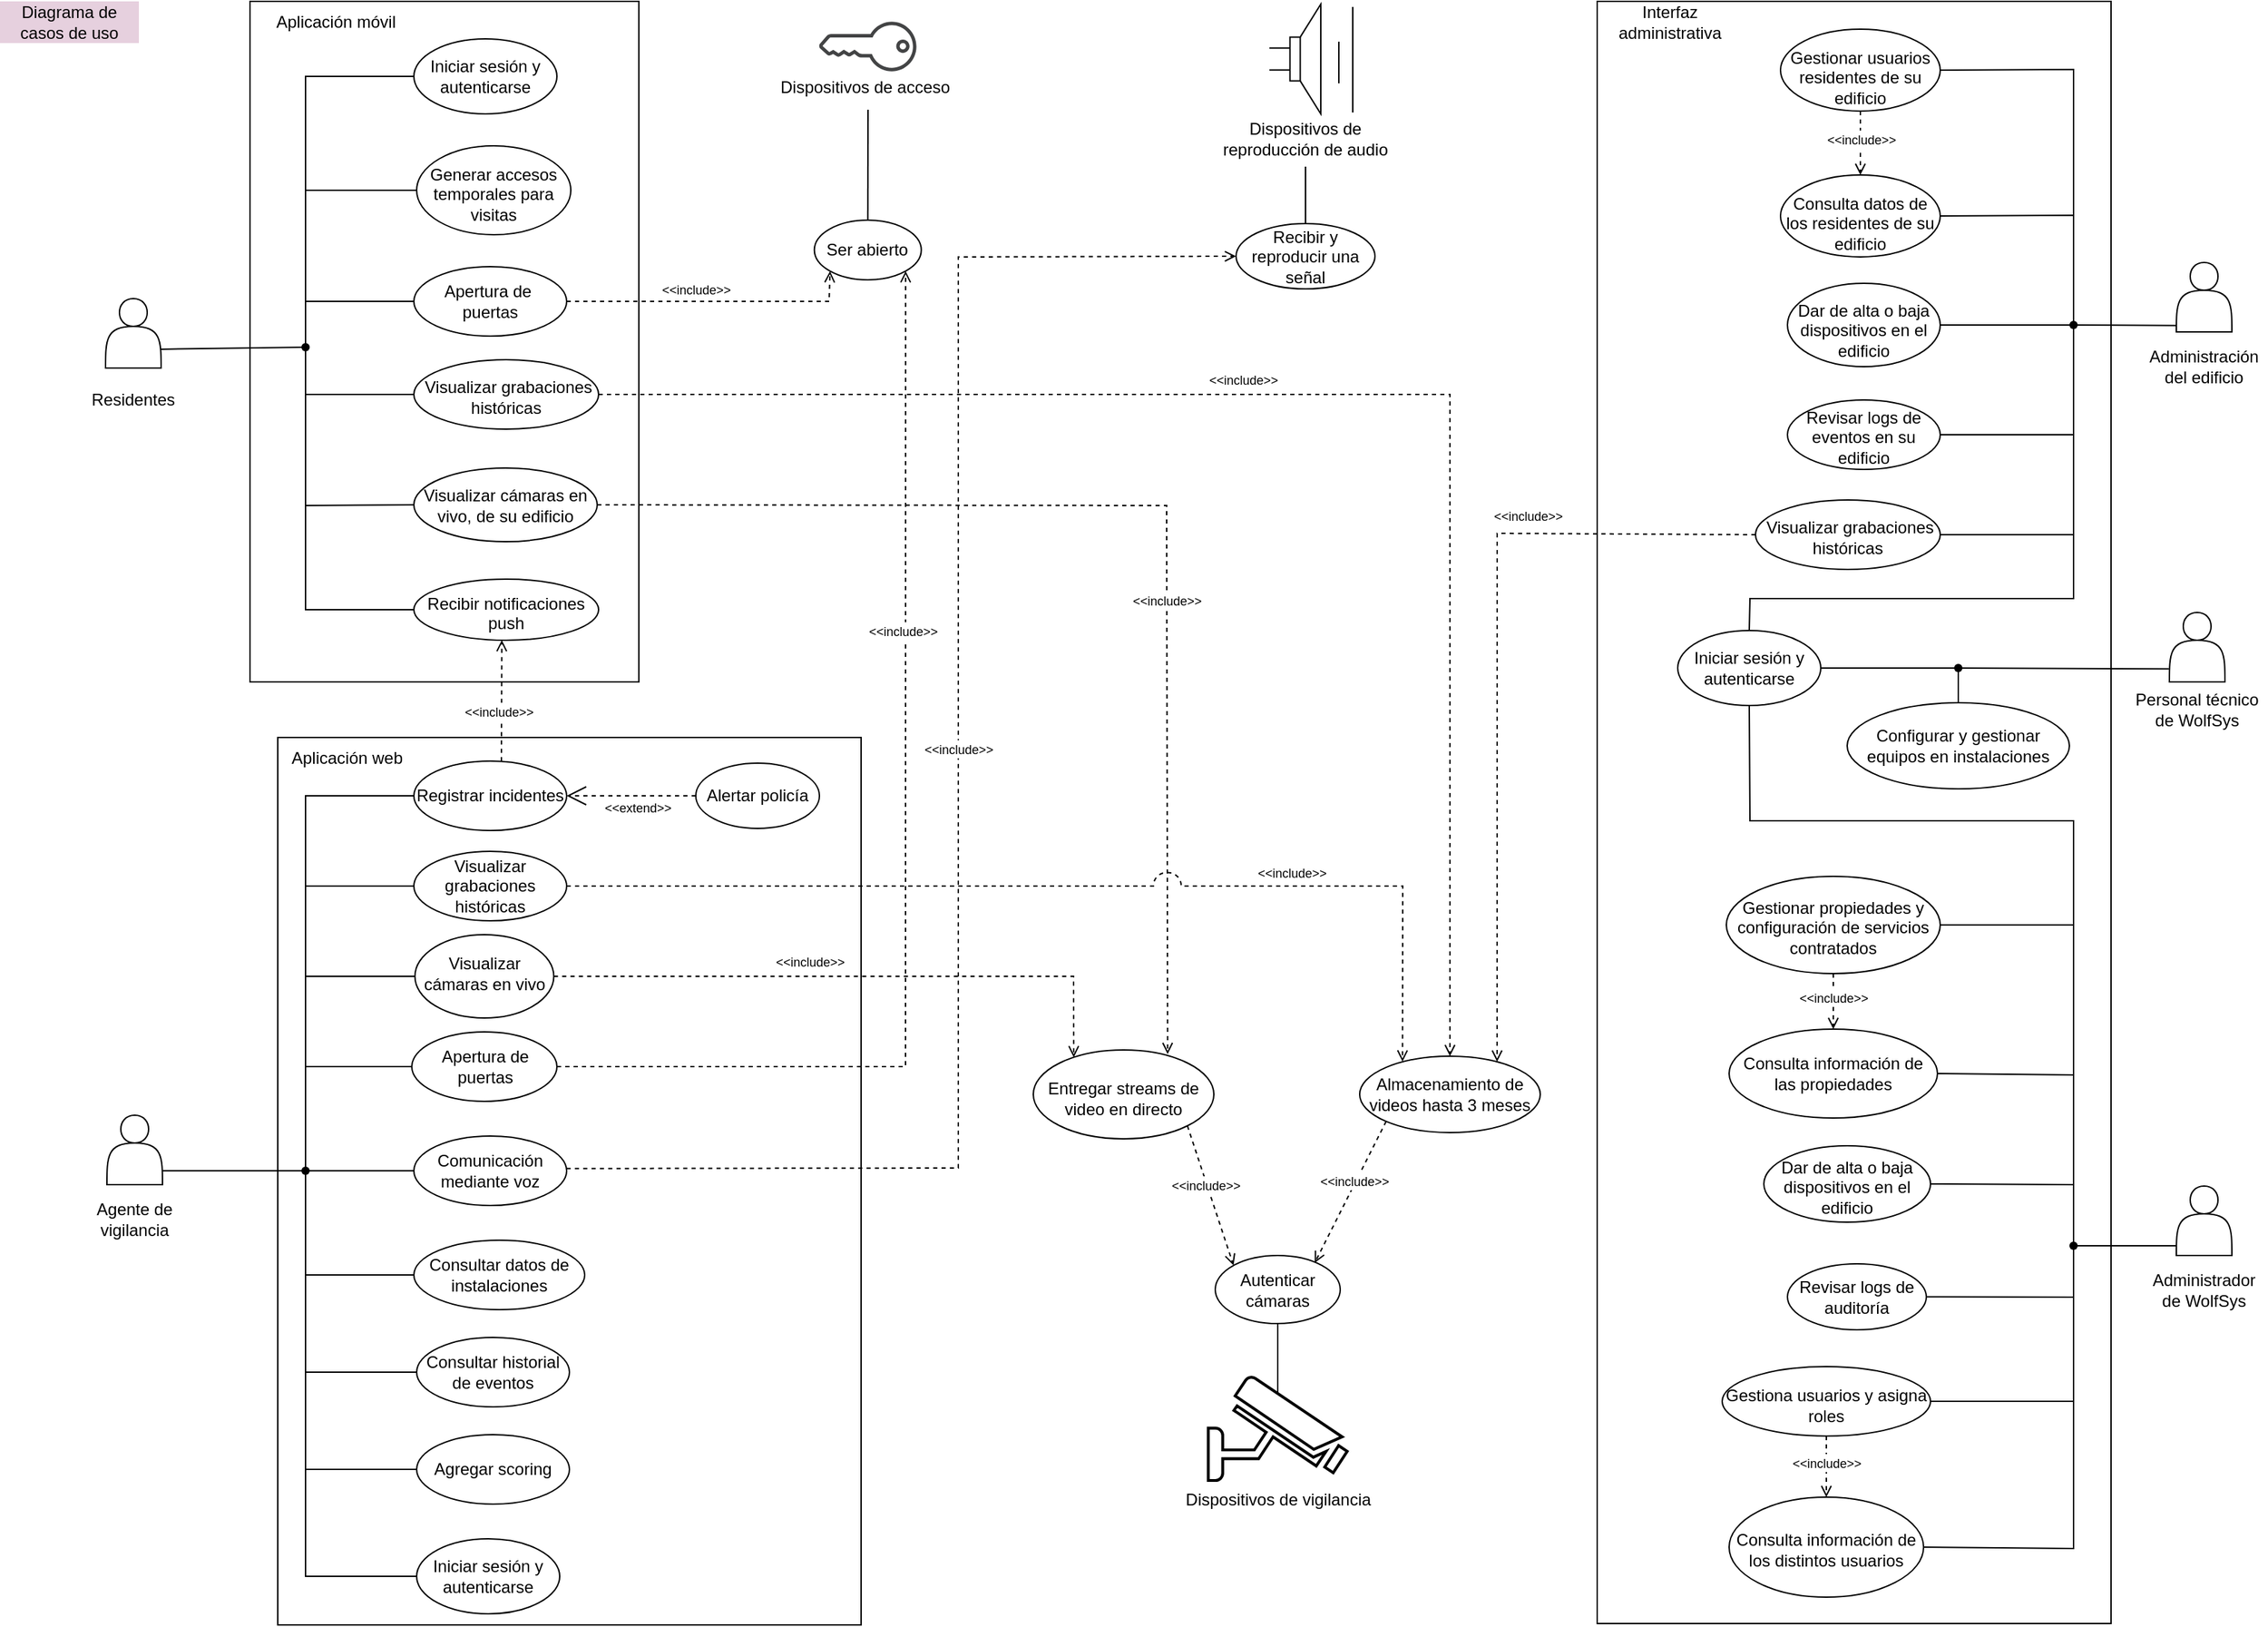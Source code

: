 <mxfile version="27.1.4">
  <diagram id="4iUrGiDWm0vwghRZuXir" name="Página-2">
    <mxGraphModel dx="1188" dy="686" grid="1" gridSize="10" guides="1" tooltips="1" connect="1" arrows="1" fold="1" page="1" pageScale="1" pageWidth="827" pageHeight="1169" math="0" shadow="0">
      <root>
        <mxCell id="0" />
        <mxCell id="1" parent="0" />
        <mxCell id="lQxWWNtqG4bDfmxigFCw-112" value="" style="rounded=0;whiteSpace=wrap;html=1;fillColor=none;" parent="1" vertex="1">
          <mxGeometry x="210" y="530" width="420" height="639" as="geometry" />
        </mxCell>
        <mxCell id="lQxWWNtqG4bDfmxigFCw-110" value="" style="group" parent="1" vertex="1" connectable="0">
          <mxGeometry x="190" width="280" height="490" as="geometry" />
        </mxCell>
        <mxCell id="lQxWWNtqG4bDfmxigFCw-108" value="" style="rounded=0;whiteSpace=wrap;html=1;fillColor=none;" parent="lQxWWNtqG4bDfmxigFCw-110" vertex="1">
          <mxGeometry width="280" height="490" as="geometry" />
        </mxCell>
        <mxCell id="lQxWWNtqG4bDfmxigFCw-109" value="Aplicación móvil" style="text;html=1;align=center;verticalAlign=middle;whiteSpace=wrap;rounded=0;" parent="lQxWWNtqG4bDfmxigFCw-110" vertex="1">
          <mxGeometry x="6.5" width="110" height="30" as="geometry" />
        </mxCell>
        <mxCell id="lQxWWNtqG4bDfmxigFCw-114" value="" style="group" parent="1" vertex="1" connectable="0">
          <mxGeometry x="1160" width="370" height="1168" as="geometry" />
        </mxCell>
        <mxCell id="lQxWWNtqG4bDfmxigFCw-115" value="" style="rounded=0;whiteSpace=wrap;html=1;fillColor=none;" parent="lQxWWNtqG4bDfmxigFCw-114" vertex="1">
          <mxGeometry width="370" height="1168" as="geometry" />
        </mxCell>
        <mxCell id="lQxWWNtqG4bDfmxigFCw-116" value="Interfaz administrativa" style="text;html=1;align=center;verticalAlign=middle;whiteSpace=wrap;rounded=0;" parent="lQxWWNtqG4bDfmxigFCw-114" vertex="1">
          <mxGeometry width="104.68" height="30" as="geometry" />
        </mxCell>
        <mxCell id="KNWTGvwMhmIZGca2zw6_-16" value="Configurar y gestionar equipos en instalaciones" style="ellipse;whiteSpace=wrap;html=1;" parent="lQxWWNtqG4bDfmxigFCw-114" vertex="1">
          <mxGeometry x="180" y="505" width="160" height="62" as="geometry" />
        </mxCell>
        <mxCell id="HXHthZ5sKbgWvXNS_RRS-1" value="Iniciar sesión y autenticarse" style="ellipse;whiteSpace=wrap;html=1;" parent="lQxWWNtqG4bDfmxigFCw-114" vertex="1">
          <mxGeometry x="58" y="453" width="103" height="54" as="geometry" />
        </mxCell>
        <mxCell id="HXHthZ5sKbgWvXNS_RRS-4" value="" style="shape=waypoint;sketch=0;fillStyle=solid;size=6;pointerEvents=1;points=[];fillColor=none;resizable=0;rotatable=0;perimeter=centerPerimeter;snapToPoint=1;" parent="lQxWWNtqG4bDfmxigFCw-114" vertex="1">
          <mxGeometry x="250" y="470" width="20" height="20" as="geometry" />
        </mxCell>
        <mxCell id="HXHthZ5sKbgWvXNS_RRS-5" value="" style="endArrow=none;html=1;rounded=0;entryX=0.5;entryY=1.05;entryDx=0;entryDy=0;entryPerimeter=0;exitX=0.5;exitY=0;exitDx=0;exitDy=0;" parent="lQxWWNtqG4bDfmxigFCw-114" source="KNWTGvwMhmIZGca2zw6_-16" target="HXHthZ5sKbgWvXNS_RRS-4" edge="1">
          <mxGeometry width="50" height="50" relative="1" as="geometry">
            <mxPoint x="-100" y="540" as="sourcePoint" />
            <mxPoint x="-50" y="490" as="targetPoint" />
          </mxGeometry>
        </mxCell>
        <mxCell id="HXHthZ5sKbgWvXNS_RRS-6" value="" style="endArrow=none;html=1;rounded=0;entryX=0.3;entryY=0.55;entryDx=0;entryDy=0;entryPerimeter=0;exitX=1;exitY=0.5;exitDx=0;exitDy=0;" parent="lQxWWNtqG4bDfmxigFCw-114" source="HXHthZ5sKbgWvXNS_RRS-1" target="HXHthZ5sKbgWvXNS_RRS-4" edge="1">
          <mxGeometry width="50" height="50" relative="1" as="geometry">
            <mxPoint x="200" y="535" as="sourcePoint" />
            <mxPoint x="200" y="510" as="targetPoint" />
          </mxGeometry>
        </mxCell>
        <mxCell id="eDjh6nL97lz1F-s8YSqw-1" value="Diagrama de casos de uso" style="text;strokeColor=none;align=center;fillColor=#E6D0DE;html=1;verticalAlign=middle;whiteSpace=wrap;rounded=0;" parent="1" vertex="1">
          <mxGeometry x="10" width="100" height="30" as="geometry" />
        </mxCell>
        <mxCell id="KNWTGvwMhmIZGca2zw6_-7" value="&lt;div style=&quot;padding-top: 10px;&quot;&gt;&lt;font style=&quot;background-color: transparent; color: light-dark(rgb(0, 0, 0), rgb(255, 255, 255));&quot;&gt;G&lt;/font&gt;&lt;span style=&quot;background-color: transparent; color: light-dark(rgb(0, 0, 0), rgb(255, 255, 255));&quot;&gt;estionar usuarios residentes de su edificio&lt;/span&gt;&lt;/div&gt;" style="ellipse;whiteSpace=wrap;html=1;" parent="1" vertex="1">
          <mxGeometry x="1292" y="20" width="115" height="59" as="geometry" />
        </mxCell>
        <mxCell id="KNWTGvwMhmIZGca2zw6_-9" value="Dar de alta o baja dispositivos en el edificio" style="ellipse;whiteSpace=wrap;html=1;spacingTop=8;" parent="1" vertex="1">
          <mxGeometry x="1297" y="203" width="110" height="60" as="geometry" />
        </mxCell>
        <mxCell id="KNWTGvwMhmIZGca2zw6_-10" value="Revisar logs de eventos en su edificio" style="ellipse;whiteSpace=wrap;html=1;spacingTop=3;" parent="1" vertex="1">
          <mxGeometry x="1297" y="287" width="110" height="50" as="geometry" />
        </mxCell>
        <mxCell id="KNWTGvwMhmIZGca2zw6_-21" style="rounded=0;orthogonalLoop=1;jettySize=auto;html=1;entryX=0.767;entryY=1.033;entryDx=0;entryDy=0;endArrow=none;startFill=0;exitX=-0.008;exitY=0.813;exitDx=0;exitDy=0;exitPerimeter=0;entryPerimeter=0;" parent="1" source="KNWTGvwMhmIZGca2zw6_-15" target="HXHthZ5sKbgWvXNS_RRS-4" edge="1">
          <mxGeometry relative="1" as="geometry" />
        </mxCell>
        <mxCell id="jyVsmavHeeUqykLu8KDK-3" value="Apertura de&amp;nbsp;&lt;div&gt;puertas&lt;/div&gt;" style="ellipse;whiteSpace=wrap;html=1;" parent="1" vertex="1">
          <mxGeometry x="308" y="191" width="110" height="50" as="geometry" />
        </mxCell>
        <mxCell id="jyVsmavHeeUqykLu8KDK-9" value="Iniciar sesión y autenticarse" style="ellipse;whiteSpace=wrap;html=1;" parent="1" vertex="1">
          <mxGeometry x="308" y="27" width="103" height="54" as="geometry" />
        </mxCell>
        <mxCell id="dlPl0Mrd2QcQ7hibD2nx-1" value="Entregar streams de video en directo" style="ellipse;whiteSpace=wrap;html=1;spacingTop=5;" parent="1" vertex="1">
          <mxGeometry x="754" y="755" width="130" height="64" as="geometry" />
        </mxCell>
        <mxCell id="dlPl0Mrd2QcQ7hibD2nx-2" value="Almacenamiento de videos hasta 3 meses" style="ellipse;whiteSpace=wrap;html=1;" parent="1" vertex="1">
          <mxGeometry x="989" y="759.5" width="130" height="55" as="geometry" />
        </mxCell>
        <mxCell id="EDgg9b5FQJ5HNzyZv6Cs-2" value="" style="group" parent="1" vertex="1" connectable="0">
          <mxGeometry x="76" y="227" width="60" height="90" as="geometry" />
        </mxCell>
        <mxCell id="KNWTGvwMhmIZGca2zw6_-30" value="" style="shape=actor;whiteSpace=wrap;html=1;" parent="EDgg9b5FQJ5HNzyZv6Cs-2" vertex="1">
          <mxGeometry x="10" y="-13" width="40" height="50" as="geometry" />
        </mxCell>
        <mxCell id="EDgg9b5FQJ5HNzyZv6Cs-1" value="Residentes" style="text;html=1;align=center;verticalAlign=middle;whiteSpace=wrap;rounded=0;" parent="EDgg9b5FQJ5HNzyZv6Cs-2" vertex="1">
          <mxGeometry y="45" width="60" height="30" as="geometry" />
        </mxCell>
        <mxCell id="EDgg9b5FQJ5HNzyZv6Cs-6" value="" style="group" parent="1" vertex="1" connectable="0">
          <mxGeometry x="1552" y="188" width="90" height="90" as="geometry" />
        </mxCell>
        <mxCell id="UINYbhBxGCAPwCGBpaNX-1" value="" style="shape=actor;whiteSpace=wrap;html=1;" parent="EDgg9b5FQJ5HNzyZv6Cs-6" vertex="1">
          <mxGeometry x="25" width="40" height="50" as="geometry" />
        </mxCell>
        <mxCell id="EDgg9b5FQJ5HNzyZv6Cs-5" value="Administración del edificio" style="text;html=1;align=center;verticalAlign=middle;whiteSpace=wrap;rounded=0;" parent="EDgg9b5FQJ5HNzyZv6Cs-6" vertex="1">
          <mxGeometry y="60" width="90" height="30" as="geometry" />
        </mxCell>
        <mxCell id="EDgg9b5FQJ5HNzyZv6Cs-8" value="" style="group" parent="1" vertex="1" connectable="0">
          <mxGeometry x="1542" y="440" width="100" height="90" as="geometry" />
        </mxCell>
        <mxCell id="lQxWWNtqG4bDfmxigFCw-42" value="" style="group" parent="EDgg9b5FQJ5HNzyZv6Cs-8" vertex="1" connectable="0">
          <mxGeometry width="100" height="90" as="geometry" />
        </mxCell>
        <mxCell id="KNWTGvwMhmIZGca2zw6_-15" value="" style="shape=actor;whiteSpace=wrap;html=1;" parent="lQxWWNtqG4bDfmxigFCw-42" vertex="1">
          <mxGeometry x="30" width="40" height="50" as="geometry" />
        </mxCell>
        <mxCell id="EDgg9b5FQJ5HNzyZv6Cs-7" value="Personal técnico&lt;div&gt;de WolfSys&lt;/div&gt;" style="text;html=1;align=center;verticalAlign=middle;whiteSpace=wrap;rounded=0;" parent="lQxWWNtqG4bDfmxigFCw-42" vertex="1">
          <mxGeometry y="50" width="100" height="40" as="geometry" />
        </mxCell>
        <mxCell id="EDgg9b5FQJ5HNzyZv6Cs-14" value="Gestionar propiedades y configuración de servicios contratados" style="ellipse;whiteSpace=wrap;html=1;spacingTop=3;" parent="1" vertex="1">
          <mxGeometry x="1253" y="630" width="154" height="70" as="geometry" />
        </mxCell>
        <mxCell id="EDgg9b5FQJ5HNzyZv6Cs-16" value="Dar de alta o baja dispositivos en el edificio" style="ellipse;whiteSpace=wrap;html=1;spacingTop=4;" parent="1" vertex="1">
          <mxGeometry x="1280" y="824" width="120" height="55" as="geometry" />
        </mxCell>
        <mxCell id="EDgg9b5FQJ5HNzyZv6Cs-17" value="Revisar logs de auditoría" style="ellipse;whiteSpace=wrap;html=1;" parent="1" vertex="1">
          <mxGeometry x="1297" y="909" width="100" height="47.5" as="geometry" />
        </mxCell>
        <mxCell id="EDgg9b5FQJ5HNzyZv6Cs-18" value="" style="group" parent="1" vertex="1" connectable="0">
          <mxGeometry x="1552" y="853" width="90" height="90" as="geometry" />
        </mxCell>
        <mxCell id="EDgg9b5FQJ5HNzyZv6Cs-19" value="" style="shape=actor;whiteSpace=wrap;html=1;" parent="EDgg9b5FQJ5HNzyZv6Cs-18" vertex="1">
          <mxGeometry x="25" width="40" height="50" as="geometry" />
        </mxCell>
        <mxCell id="EDgg9b5FQJ5HNzyZv6Cs-20" value="Administrador de WolfSys" style="text;html=1;align=center;verticalAlign=middle;whiteSpace=wrap;rounded=0;" parent="EDgg9b5FQJ5HNzyZv6Cs-18" vertex="1">
          <mxGeometry y="60" width="90" height="30" as="geometry" />
        </mxCell>
        <mxCell id="C1ZqNo3g0uRj0quv4tJb-1" value="" style="endArrow=none;html=1;rounded=0;entryX=0.39;entryY=0.57;entryDx=0;entryDy=0;entryPerimeter=0;exitX=0.985;exitY=0.729;exitDx=0;exitDy=0;exitPerimeter=0;" parent="1" source="KNWTGvwMhmIZGca2zw6_-30" target="C1ZqNo3g0uRj0quv4tJb-5" edge="1">
          <mxGeometry width="50" height="50" relative="1" as="geometry">
            <mxPoint x="131" y="281" as="sourcePoint" />
            <mxPoint x="225" y="283" as="targetPoint" />
          </mxGeometry>
        </mxCell>
        <mxCell id="C1ZqNo3g0uRj0quv4tJb-5" value="" style="shape=waypoint;sketch=0;fillStyle=solid;size=6;pointerEvents=1;points=[];fillColor=none;resizable=0;rotatable=0;perimeter=centerPerimeter;snapToPoint=1;" parent="1" vertex="1">
          <mxGeometry x="220" y="239" width="20" height="20" as="geometry" />
        </mxCell>
        <mxCell id="C1ZqNo3g0uRj0quv4tJb-8" value="" style="endArrow=none;html=1;rounded=0;entryX=0;entryY=0.5;entryDx=0;entryDy=0;exitX=0.567;exitY=0.4;exitDx=0;exitDy=0;exitPerimeter=0;startFill=0;" parent="1" source="C1ZqNo3g0uRj0quv4tJb-5" target="lQxWWNtqG4bDfmxigFCw-40" edge="1">
          <mxGeometry width="50" height="50" relative="1" as="geometry">
            <mxPoint x="230" y="313.0" as="sourcePoint" />
            <mxPoint x="308.0" y="437.5" as="targetPoint" />
            <Array as="points">
              <mxPoint x="230" y="438" />
            </Array>
          </mxGeometry>
        </mxCell>
        <mxCell id="C1ZqNo3g0uRj0quv4tJb-9" value="" style="endArrow=none;html=1;rounded=0;exitX=0.983;exitY=0.739;exitDx=0;exitDy=0;exitPerimeter=0;entryX=0;entryY=0.5;entryDx=0;entryDy=0;startFill=0;" parent="1" source="C1ZqNo3g0uRj0quv4tJb-5" target="lQxWWNtqG4bDfmxigFCw-52" edge="1">
          <mxGeometry width="50" height="50" relative="1" as="geometry">
            <mxPoint x="230" y="313.0" as="sourcePoint" />
            <mxPoint x="308.0" y="283.0" as="targetPoint" />
            <Array as="points">
              <mxPoint x="230" y="283" />
            </Array>
          </mxGeometry>
        </mxCell>
        <mxCell id="C1ZqNo3g0uRj0quv4tJb-11" value="" style="endArrow=none;html=1;rounded=0;entryX=0;entryY=0.5;entryDx=0;entryDy=0;exitX=0.606;exitY=0.578;exitDx=0;exitDy=0;exitPerimeter=0;startFill=0;" parent="1" source="C1ZqNo3g0uRj0quv4tJb-5" target="lQxWWNtqG4bDfmxigFCw-38" edge="1">
          <mxGeometry width="50" height="50" relative="1" as="geometry">
            <mxPoint x="230" y="313.0" as="sourcePoint" />
            <mxPoint x="308.0" y="363.0" as="targetPoint" />
            <Array as="points">
              <mxPoint x="230" y="363" />
            </Array>
          </mxGeometry>
        </mxCell>
        <mxCell id="C1ZqNo3g0uRj0quv4tJb-12" value="" style="endArrow=none;html=1;rounded=0;exitX=0.578;exitY=0.417;exitDx=0;exitDy=0;exitPerimeter=0;entryX=0;entryY=0.5;entryDx=0;entryDy=0;startFill=0;" parent="1" source="C1ZqNo3g0uRj0quv4tJb-5" target="jyVsmavHeeUqykLu8KDK-3" edge="1">
          <mxGeometry width="50" height="50" relative="1" as="geometry">
            <mxPoint x="230" y="313.0" as="sourcePoint" />
            <mxPoint x="301" y="435" as="targetPoint" />
            <Array as="points">
              <mxPoint x="230" y="216" />
            </Array>
          </mxGeometry>
        </mxCell>
        <mxCell id="f7MZcF2hOfcb5W9NIZy4-7" value="Comunicación mediante voz" style="ellipse;whiteSpace=wrap;html=1;" parent="1" vertex="1">
          <mxGeometry x="308" y="817" width="110" height="50" as="geometry" />
        </mxCell>
        <mxCell id="KNWTGvwMhmIZGca2zw6_-3" value="Consultar historial de eventos" style="ellipse;whiteSpace=wrap;html=1;" parent="1" vertex="1">
          <mxGeometry x="310" y="962" width="110" height="50" as="geometry" />
        </mxCell>
        <mxCell id="lQxWWNtqG4bDfmxigFCw-9" value="" style="endArrow=none;html=1;rounded=0;exitX=0.202;exitY=0.43;exitDx=0;exitDy=0;exitPerimeter=0;entryX=0;entryY=0.5;entryDx=0;entryDy=0;startFill=0;" parent="1" source="C1ZqNo3g0uRj0quv4tJb-5" target="lQxWWNtqG4bDfmxigFCw-53" edge="1">
          <mxGeometry width="50" height="50" relative="1" as="geometry">
            <mxPoint x="230" y="294" as="sourcePoint" />
            <mxPoint x="308.0" y="136.0" as="targetPoint" />
            <Array as="points">
              <mxPoint x="230" y="136" />
            </Array>
          </mxGeometry>
        </mxCell>
        <mxCell id="lQxWWNtqG4bDfmxigFCw-13" value="" style="group" parent="1" vertex="1" connectable="0">
          <mxGeometry x="77" y="802" width="60" height="90" as="geometry" />
        </mxCell>
        <mxCell id="3rKT1oW1F4L3wXqMYrQt-2" value="" style="shape=actor;whiteSpace=wrap;html=1;" parent="lQxWWNtqG4bDfmxigFCw-13" vertex="1">
          <mxGeometry x="10" width="40" height="50" as="geometry" />
        </mxCell>
        <mxCell id="EDgg9b5FQJ5HNzyZv6Cs-3" value="Agente de&lt;div&gt;vigilancia&lt;/div&gt;" style="text;html=1;align=center;verticalAlign=middle;whiteSpace=wrap;rounded=0;" parent="lQxWWNtqG4bDfmxigFCw-13" vertex="1">
          <mxGeometry y="60" width="60" height="30" as="geometry" />
        </mxCell>
        <mxCell id="lQxWWNtqG4bDfmxigFCw-15" value="" style="endArrow=none;html=1;rounded=0;exitX=0.998;exitY=0.8;exitDx=0;exitDy=0;entryX=0.39;entryY=0.57;entryDx=0;entryDy=0;entryPerimeter=0;exitPerimeter=0;" parent="1" source="3rKT1oW1F4L3wXqMYrQt-2" target="lQxWWNtqG4bDfmxigFCw-16" edge="1">
          <mxGeometry width="50" height="50" relative="1" as="geometry">
            <mxPoint x="127" y="843" as="sourcePoint" />
            <mxPoint x="225" y="843" as="targetPoint" />
          </mxGeometry>
        </mxCell>
        <mxCell id="lQxWWNtqG4bDfmxigFCw-16" value="" style="shape=waypoint;sketch=0;fillStyle=solid;size=6;pointerEvents=1;points=[];fillColor=none;resizable=0;rotatable=0;perimeter=centerPerimeter;snapToPoint=1;" parent="1" vertex="1">
          <mxGeometry x="220" y="832" width="20" height="20" as="geometry" />
        </mxCell>
        <mxCell id="lQxWWNtqG4bDfmxigFCw-17" value="" style="endArrow=none;html=1;rounded=0;entryX=0;entryY=0.5;entryDx=0;entryDy=0;exitX=0.567;exitY=0.4;exitDx=0;exitDy=0;exitPerimeter=0;startFill=0;" parent="1" source="lQxWWNtqG4bDfmxigFCw-16" target="lQxWWNtqG4bDfmxigFCw-36" edge="1">
          <mxGeometry width="50" height="50" relative="1" as="geometry">
            <mxPoint x="230" y="873.0" as="sourcePoint" />
            <mxPoint x="308.0" y="987" as="targetPoint" />
            <Array as="points">
              <mxPoint x="230" y="1057" />
            </Array>
          </mxGeometry>
        </mxCell>
        <mxCell id="lQxWWNtqG4bDfmxigFCw-18" value="" style="endArrow=none;html=1;rounded=0;exitX=0.983;exitY=0.739;exitDx=0;exitDy=0;exitPerimeter=0;entryX=0;entryY=0.5;entryDx=0;entryDy=0;startFill=0;" parent="1" source="lQxWWNtqG4bDfmxigFCw-16" target="f7MZcF2hOfcb5W9NIZy4-7" edge="1">
          <mxGeometry width="50" height="50" relative="1" as="geometry">
            <mxPoint x="230" y="873.0" as="sourcePoint" />
            <mxPoint x="308" y="843" as="targetPoint" />
          </mxGeometry>
        </mxCell>
        <mxCell id="lQxWWNtqG4bDfmxigFCw-19" value="" style="endArrow=none;html=1;rounded=0;entryX=0;entryY=0.5;entryDx=0;entryDy=0;exitX=0.606;exitY=0.578;exitDx=0;exitDy=0;exitPerimeter=0;startFill=0;" parent="1" source="lQxWWNtqG4bDfmxigFCw-16" target="KNWTGvwMhmIZGca2zw6_-3" edge="1">
          <mxGeometry width="50" height="50" relative="1" as="geometry">
            <mxPoint x="230" y="873.0" as="sourcePoint" />
            <mxPoint x="308" y="923" as="targetPoint" />
            <Array as="points">
              <mxPoint x="230" y="987" />
            </Array>
          </mxGeometry>
        </mxCell>
        <mxCell id="lQxWWNtqG4bDfmxigFCw-20" value="" style="endArrow=none;html=1;rounded=0;exitX=0.578;exitY=0.417;exitDx=0;exitDy=0;exitPerimeter=0;entryX=0;entryY=0.5;entryDx=0;entryDy=0;startFill=0;" parent="1" source="lQxWWNtqG4bDfmxigFCw-16" target="lQxWWNtqG4bDfmxigFCw-64" edge="1">
          <mxGeometry width="50" height="50" relative="1" as="geometry">
            <mxPoint x="230" y="808.0" as="sourcePoint" />
            <mxPoint x="308.0" y="702" as="targetPoint" />
            <Array as="points">
              <mxPoint x="230" y="702" />
            </Array>
          </mxGeometry>
        </mxCell>
        <mxCell id="lQxWWNtqG4bDfmxigFCw-21" value="" style="endArrow=none;html=1;rounded=0;exitX=0.202;exitY=0.43;exitDx=0;exitDy=0;exitPerimeter=0;entryX=0;entryY=0.5;entryDx=0;entryDy=0;startFill=0;" parent="1" source="lQxWWNtqG4bDfmxigFCw-16" target="lQxWWNtqG4bDfmxigFCw-65" edge="1">
          <mxGeometry width="50" height="50" relative="1" as="geometry">
            <mxPoint x="230" y="789" as="sourcePoint" />
            <mxPoint x="308" y="637" as="targetPoint" />
            <Array as="points">
              <mxPoint x="230" y="637" />
            </Array>
          </mxGeometry>
        </mxCell>
        <mxCell id="lQxWWNtqG4bDfmxigFCw-22" value="" style="endArrow=none;html=1;rounded=0;exitX=0.762;exitY=0.121;exitDx=0;exitDy=0;exitPerimeter=0;entryX=0;entryY=0.5;entryDx=0;entryDy=0;startFill=0;" parent="1" source="lQxWWNtqG4bDfmxigFCw-16" target="lQxWWNtqG4bDfmxigFCw-33" edge="1">
          <mxGeometry width="50" height="50" relative="1" as="geometry">
            <mxPoint x="291" y="818" as="sourcePoint" />
            <mxPoint x="308" y="572" as="targetPoint" />
            <Array as="points">
              <mxPoint x="230" y="572" />
            </Array>
          </mxGeometry>
        </mxCell>
        <mxCell id="lQxWWNtqG4bDfmxigFCw-23" value="Iniciar sesión y autenticarse" style="ellipse;whiteSpace=wrap;html=1;" parent="1" vertex="1">
          <mxGeometry x="310" y="1107" width="103" height="54" as="geometry" />
        </mxCell>
        <mxCell id="lQxWWNtqG4bDfmxigFCw-30" value="" style="endArrow=none;html=1;rounded=0;entryX=0;entryY=0.5;entryDx=0;entryDy=0;exitX=0.398;exitY=0.917;exitDx=0;exitDy=0;exitPerimeter=0;startFill=0;" parent="1" source="lQxWWNtqG4bDfmxigFCw-16" target="lQxWWNtqG4bDfmxigFCw-23" edge="1">
          <mxGeometry width="50" height="50" relative="1" as="geometry">
            <mxPoint x="230" y="922" as="sourcePoint" />
            <mxPoint x="308" y="1067" as="targetPoint" />
            <Array as="points">
              <mxPoint x="230" y="1134" />
            </Array>
          </mxGeometry>
        </mxCell>
        <mxCell id="lQxWWNtqG4bDfmxigFCw-31" value="" style="endArrow=none;html=1;rounded=0;exitX=0.337;exitY=0.063;exitDx=0;exitDy=0;exitPerimeter=0;entryX=0;entryY=0.5;entryDx=0;entryDy=0;strokeColor=default;startFill=0;" parent="1" source="C1ZqNo3g0uRj0quv4tJb-5" target="jyVsmavHeeUqykLu8KDK-9" edge="1">
          <mxGeometry width="50" height="50" relative="1" as="geometry">
            <mxPoint x="230" y="163" as="sourcePoint" />
            <mxPoint x="308" y="51" as="targetPoint" />
            <Array as="points">
              <mxPoint x="230" y="54" />
            </Array>
          </mxGeometry>
        </mxCell>
        <mxCell id="lQxWWNtqG4bDfmxigFCw-32" value="Alertar policía" style="ellipse;whiteSpace=wrap;html=1;" parent="1" vertex="1">
          <mxGeometry x="511" y="548.5" width="89" height="47" as="geometry" />
        </mxCell>
        <mxCell id="lQxWWNtqG4bDfmxigFCw-33" value="Registrar incidentes" style="ellipse;whiteSpace=wrap;html=1;" parent="1" vertex="1">
          <mxGeometry x="308" y="547" width="110" height="50" as="geometry" />
        </mxCell>
        <mxCell id="lQxWWNtqG4bDfmxigFCw-34" value="&amp;lt;&amp;lt;extend&amp;gt;&amp;gt;" style="endArrow=open;endSize=12;dashed=1;html=1;rounded=0;exitX=0;exitY=0.5;exitDx=0;exitDy=0;entryX=1;entryY=0.5;entryDx=0;entryDy=0;fontSize=9;" parent="1" source="lQxWWNtqG4bDfmxigFCw-32" target="lQxWWNtqG4bDfmxigFCw-33" edge="1">
          <mxGeometry x="-0.097" y="9" width="160" relative="1" as="geometry">
            <mxPoint x="633" y="200" as="sourcePoint" />
            <mxPoint x="737" y="67" as="targetPoint" />
            <mxPoint as="offset" />
          </mxGeometry>
        </mxCell>
        <mxCell id="lQxWWNtqG4bDfmxigFCw-36" value="Agregar scoring" style="ellipse;whiteSpace=wrap;html=1;" parent="1" vertex="1">
          <mxGeometry x="310" y="1032" width="110" height="50" as="geometry" />
        </mxCell>
        <mxCell id="lQxWWNtqG4bDfmxigFCw-38" value="Visualizar cámaras en vivo, de su edificio" style="ellipse;whiteSpace=wrap;html=1;" parent="1" vertex="1">
          <mxGeometry x="308" y="336" width="132" height="53" as="geometry" />
        </mxCell>
        <mxCell id="lQxWWNtqG4bDfmxigFCw-40" value="&lt;div style=&quot;padding-top: 5px;&quot;&gt;&lt;span style=&quot;background-color: transparent; color: light-dark(rgb(0, 0, 0), rgb(255, 255, 255));&quot;&gt;Recibir notificaciones push&lt;/span&gt;&lt;/div&gt;" style="ellipse;whiteSpace=wrap;html=1;" parent="1" vertex="1">
          <mxGeometry x="308" y="416" width="133" height="44" as="geometry" />
        </mxCell>
        <mxCell id="lQxWWNtqG4bDfmxigFCw-41" style="rounded=0;orthogonalLoop=1;jettySize=auto;html=1;entryX=0.476;entryY=0.996;entryDx=0;entryDy=0;entryPerimeter=0;exitX=0.573;exitY=0.003;exitDx=0;exitDy=0;exitPerimeter=0;endArrow=open;startFill=0;endFill=0;dashed=1;" parent="1" source="lQxWWNtqG4bDfmxigFCw-33" target="lQxWWNtqG4bDfmxigFCw-40" edge="1">
          <mxGeometry relative="1" as="geometry">
            <mxPoint x="371" y="551" as="sourcePoint" />
          </mxGeometry>
        </mxCell>
        <mxCell id="lQxWWNtqG4bDfmxigFCw-43" value="&lt;font style=&quot;font-size: 9px;&quot;&gt;&amp;lt;&amp;lt;include&amp;gt;&amp;gt;&lt;/font&gt;" style="edgeLabel;html=1;align=center;verticalAlign=middle;resizable=0;points=[];" parent="lQxWWNtqG4bDfmxigFCw-41" vertex="1" connectable="0">
          <mxGeometry x="0.02" relative="1" as="geometry">
            <mxPoint x="-2" y="8" as="offset" />
          </mxGeometry>
        </mxCell>
        <mxCell id="lQxWWNtqG4bDfmxigFCw-49" style="rounded=0;orthogonalLoop=1;jettySize=auto;html=1;exitX=1;exitY=1;exitDx=0;exitDy=0;endArrow=open;startFill=0;endFill=0;dashed=1;entryX=0;entryY=0;entryDx=0;entryDy=0;" parent="1" source="dlPl0Mrd2QcQ7hibD2nx-1" target="lQxWWNtqG4bDfmxigFCw-45" edge="1">
          <mxGeometry relative="1" as="geometry">
            <mxPoint x="659" y="658" as="sourcePoint" />
            <mxPoint x="934" y="682" as="targetPoint" />
          </mxGeometry>
        </mxCell>
        <mxCell id="lQxWWNtqG4bDfmxigFCw-50" value="&lt;font style=&quot;font-size: 9px;&quot;&gt;&amp;lt;&amp;lt;include&amp;gt;&amp;gt;&lt;/font&gt;" style="edgeLabel;html=1;align=center;verticalAlign=middle;resizable=0;points=[];" parent="lQxWWNtqG4bDfmxigFCw-49" vertex="1" connectable="0">
          <mxGeometry x="0.02" relative="1" as="geometry">
            <mxPoint x="-4" y="-9" as="offset" />
          </mxGeometry>
        </mxCell>
        <mxCell id="lQxWWNtqG4bDfmxigFCw-52" value="&amp;nbsp;Visualizar grabaciones históricas" style="ellipse;whiteSpace=wrap;html=1;spacingTop=3;" parent="1" vertex="1">
          <mxGeometry x="308" y="258" width="133" height="50" as="geometry" />
        </mxCell>
        <mxCell id="lQxWWNtqG4bDfmxigFCw-53" value="Generar accesos temporales para visitas" style="ellipse;whiteSpace=wrap;html=1;spacingTop=5;" parent="1" vertex="1">
          <mxGeometry x="310" y="104" width="111" height="64" as="geometry" />
        </mxCell>
        <mxCell id="lQxWWNtqG4bDfmxigFCw-56" style="rounded=0;orthogonalLoop=1;jettySize=auto;html=1;exitX=0;exitY=1;exitDx=0;exitDy=0;endArrow=open;startFill=0;endFill=0;dashed=1;entryX=0.796;entryY=0.108;entryDx=0;entryDy=0;entryPerimeter=0;" parent="1" source="dlPl0Mrd2QcQ7hibD2nx-2" target="lQxWWNtqG4bDfmxigFCw-45" edge="1">
          <mxGeometry relative="1" as="geometry">
            <mxPoint x="879" y="812" as="sourcePoint" />
            <mxPoint x="911" y="829" as="targetPoint" />
          </mxGeometry>
        </mxCell>
        <mxCell id="lQxWWNtqG4bDfmxigFCw-57" value="&lt;font style=&quot;font-size: 9px;&quot;&gt;&amp;lt;&amp;lt;include&amp;gt;&amp;gt;&lt;/font&gt;" style="edgeLabel;html=1;align=center;verticalAlign=middle;resizable=0;points=[];" parent="lQxWWNtqG4bDfmxigFCw-56" vertex="1" connectable="0">
          <mxGeometry x="0.02" relative="1" as="geometry">
            <mxPoint x="3" y="-9" as="offset" />
          </mxGeometry>
        </mxCell>
        <mxCell id="lQxWWNtqG4bDfmxigFCw-45" value="Autenticar cámaras" style="ellipse;whiteSpace=wrap;html=1;spacingTop=0;" parent="1" vertex="1">
          <mxGeometry x="885" y="903" width="90" height="49" as="geometry" />
        </mxCell>
        <mxCell id="lQxWWNtqG4bDfmxigFCw-58" value="Consultar datos de instalaciones" style="ellipse;whiteSpace=wrap;html=1;" parent="1" vertex="1">
          <mxGeometry x="308" y="892" width="123" height="50" as="geometry" />
        </mxCell>
        <mxCell id="lQxWWNtqG4bDfmxigFCw-59" value="Apertura de puertas" style="ellipse;whiteSpace=wrap;html=1;" parent="1" vertex="1">
          <mxGeometry x="306.5" y="742" width="104.5" height="50" as="geometry" />
        </mxCell>
        <mxCell id="lQxWWNtqG4bDfmxigFCw-60" value="" style="endArrow=none;html=1;rounded=0;exitX=0.257;exitY=0.429;exitDx=0;exitDy=0;exitPerimeter=0;entryX=0;entryY=0.5;entryDx=0;entryDy=0;startFill=0;" parent="1" source="lQxWWNtqG4bDfmxigFCw-16" target="lQxWWNtqG4bDfmxigFCw-59" edge="1">
          <mxGeometry width="50" height="50" relative="1" as="geometry">
            <mxPoint x="271" y="862" as="sourcePoint" />
            <mxPoint x="349" y="722" as="targetPoint" />
            <Array as="points">
              <mxPoint x="230" y="767" />
            </Array>
          </mxGeometry>
        </mxCell>
        <mxCell id="lQxWWNtqG4bDfmxigFCw-61" value="" style="endArrow=none;html=1;rounded=0;exitX=0.357;exitY=0.533;exitDx=0;exitDy=0;exitPerimeter=0;entryX=0;entryY=0.5;entryDx=0;entryDy=0;startFill=0;" parent="1" source="lQxWWNtqG4bDfmxigFCw-16" target="lQxWWNtqG4bDfmxigFCw-58" edge="1">
          <mxGeometry width="50" height="50" relative="1" as="geometry">
            <mxPoint x="221" y="1032" as="sourcePoint" />
            <mxPoint x="299" y="892" as="targetPoint" />
            <Array as="points">
              <mxPoint x="230" y="917" />
            </Array>
          </mxGeometry>
        </mxCell>
        <mxCell id="lQxWWNtqG4bDfmxigFCw-62" style="rounded=0;orthogonalLoop=1;jettySize=auto;html=1;entryX=0.224;entryY=0.083;entryDx=0;entryDy=0;exitX=1;exitY=0.5;exitDx=0;exitDy=0;endArrow=open;startFill=0;endFill=0;dashed=1;entryPerimeter=0;" parent="1" source="lQxWWNtqG4bDfmxigFCw-64" target="dlPl0Mrd2QcQ7hibD2nx-1" edge="1">
          <mxGeometry relative="1" as="geometry">
            <mxPoint x="471" y="687" as="sourcePoint" />
            <mxPoint x="494" y="592" as="targetPoint" />
            <Array as="points">
              <mxPoint x="783" y="702" />
            </Array>
          </mxGeometry>
        </mxCell>
        <mxCell id="lQxWWNtqG4bDfmxigFCw-63" value="&lt;font style=&quot;font-size: 9px;&quot;&gt;&amp;lt;&amp;lt;include&amp;gt;&amp;gt;&lt;/font&gt;" style="edgeLabel;html=1;align=center;verticalAlign=middle;resizable=0;points=[];" parent="lQxWWNtqG4bDfmxigFCw-62" vertex="1" connectable="0">
          <mxGeometry x="0.02" relative="1" as="geometry">
            <mxPoint x="-37" y="-11" as="offset" />
          </mxGeometry>
        </mxCell>
        <mxCell id="lQxWWNtqG4bDfmxigFCw-64" value="Visualizar cámaras en vivo" style="ellipse;whiteSpace=wrap;html=1;spacingTop=-4;" parent="1" vertex="1">
          <mxGeometry x="308.75" y="672" width="100" height="60" as="geometry" />
        </mxCell>
        <mxCell id="lQxWWNtqG4bDfmxigFCw-65" value="Visualizar grabaciones históricas" style="ellipse;whiteSpace=wrap;html=1;" parent="1" vertex="1">
          <mxGeometry x="308" y="612" width="110" height="50" as="geometry" />
        </mxCell>
        <mxCell id="lQxWWNtqG4bDfmxigFCw-66" style="rounded=0;orthogonalLoop=1;jettySize=auto;html=1;entryX=0.744;entryY=0.047;entryDx=0;entryDy=0;exitX=1;exitY=0.5;exitDx=0;exitDy=0;endArrow=open;startFill=0;endFill=0;dashed=1;entryPerimeter=0;" parent="1" source="lQxWWNtqG4bDfmxigFCw-38" target="dlPl0Mrd2QcQ7hibD2nx-1" edge="1">
          <mxGeometry relative="1" as="geometry">
            <mxPoint x="524" y="668" as="sourcePoint" />
            <mxPoint x="524" y="562" as="targetPoint" />
            <Array as="points">
              <mxPoint x="850" y="363" />
            </Array>
          </mxGeometry>
        </mxCell>
        <mxCell id="lQxWWNtqG4bDfmxigFCw-67" value="&lt;font style=&quot;font-size: 9px;&quot;&gt;&amp;lt;&amp;lt;include&amp;gt;&amp;gt;&lt;/font&gt;" style="edgeLabel;html=1;align=center;verticalAlign=middle;resizable=0;points=[];" parent="lQxWWNtqG4bDfmxigFCw-66" vertex="1" connectable="0">
          <mxGeometry x="0.02" relative="1" as="geometry">
            <mxPoint y="67" as="offset" />
          </mxGeometry>
        </mxCell>
        <mxCell id="lQxWWNtqG4bDfmxigFCw-68" style="rounded=0;orthogonalLoop=1;jettySize=auto;html=1;entryX=0.237;entryY=0.071;entryDx=0;entryDy=0;exitX=1;exitY=0.5;exitDx=0;exitDy=0;endArrow=open;startFill=0;endFill=0;dashed=1;jumpStyle=arc;jumpSize=20;entryPerimeter=0;" parent="1" source="lQxWWNtqG4bDfmxigFCw-65" target="dlPl0Mrd2QcQ7hibD2nx-2" edge="1">
          <mxGeometry relative="1" as="geometry">
            <mxPoint x="487" y="687" as="sourcePoint" />
            <mxPoint x="684" y="722" as="targetPoint" />
            <Array as="points">
              <mxPoint x="1020" y="637" />
            </Array>
          </mxGeometry>
        </mxCell>
        <mxCell id="lQxWWNtqG4bDfmxigFCw-69" value="&lt;font style=&quot;font-size: 9px;&quot;&gt;&amp;lt;&amp;lt;include&amp;gt;&amp;gt;&lt;/font&gt;" style="edgeLabel;html=1;align=center;verticalAlign=middle;resizable=0;points=[];" parent="lQxWWNtqG4bDfmxigFCw-68" vertex="1" connectable="0">
          <mxGeometry x="0.02" relative="1" as="geometry">
            <mxPoint x="150" y="-10" as="offset" />
          </mxGeometry>
        </mxCell>
        <mxCell id="lQxWWNtqG4bDfmxigFCw-70" style="rounded=0;orthogonalLoop=1;jettySize=auto;html=1;entryX=0.5;entryY=0;entryDx=0;entryDy=0;exitX=1;exitY=0.5;exitDx=0;exitDy=0;endArrow=open;startFill=0;endFill=0;dashed=1;" parent="1" source="lQxWWNtqG4bDfmxigFCw-52" target="dlPl0Mrd2QcQ7hibD2nx-2" edge="1">
          <mxGeometry relative="1" as="geometry">
            <mxPoint x="768.5" y="372" as="sourcePoint" />
            <mxPoint x="999.5" y="733" as="targetPoint" />
            <Array as="points">
              <mxPoint x="1054" y="283" />
            </Array>
          </mxGeometry>
        </mxCell>
        <mxCell id="lQxWWNtqG4bDfmxigFCw-71" value="&lt;font style=&quot;font-size: 9px;&quot;&gt;&amp;lt;&amp;lt;include&amp;gt;&amp;gt;&lt;/font&gt;" style="edgeLabel;html=1;align=center;verticalAlign=middle;resizable=0;points=[];" parent="lQxWWNtqG4bDfmxigFCw-70" vertex="1" connectable="0">
          <mxGeometry x="0.02" relative="1" as="geometry">
            <mxPoint x="-92" y="-11" as="offset" />
          </mxGeometry>
        </mxCell>
        <mxCell id="lQxWWNtqG4bDfmxigFCw-74" value="" style="endArrow=none;html=1;rounded=0;entryX=0.39;entryY=0.57;entryDx=0;entryDy=0;entryPerimeter=0;exitX=-0.009;exitY=0.861;exitDx=0;exitDy=0;exitPerimeter=0;" parent="1" source="EDgg9b5FQJ5HNzyZv6Cs-19" target="lQxWWNtqG4bDfmxigFCw-75" edge="1">
          <mxGeometry width="50" height="50" relative="1" as="geometry">
            <mxPoint x="1543" y="894" as="sourcePoint" />
            <mxPoint x="1167" y="919" as="targetPoint" />
          </mxGeometry>
        </mxCell>
        <mxCell id="lQxWWNtqG4bDfmxigFCw-75" value="" style="shape=waypoint;sketch=0;fillStyle=solid;size=6;pointerEvents=1;points=[];fillColor=none;resizable=0;rotatable=0;perimeter=centerPerimeter;snapToPoint=1;" parent="1" vertex="1">
          <mxGeometry x="1493" y="886" width="20" height="20" as="geometry" />
        </mxCell>
        <mxCell id="lQxWWNtqG4bDfmxigFCw-76" value="" style="endArrow=none;html=1;rounded=0;entryX=1;entryY=0.5;entryDx=0;entryDy=0;exitX=0.567;exitY=0.4;exitDx=0;exitDy=0;exitPerimeter=0;startFill=0;" parent="1" source="lQxWWNtqG4bDfmxigFCw-75" target="lQxWWNtqG4bDfmxigFCw-89" edge="1">
          <mxGeometry width="50" height="50" relative="1" as="geometry">
            <mxPoint x="1172" y="949" as="sourcePoint" />
            <mxPoint x="1250.0" y="1074" as="targetPoint" />
            <Array as="points">
              <mxPoint x="1503" y="1114" />
            </Array>
          </mxGeometry>
        </mxCell>
        <mxCell id="lQxWWNtqG4bDfmxigFCw-77" value="" style="endArrow=none;html=1;rounded=0;exitX=0.983;exitY=0.739;exitDx=0;exitDy=0;exitPerimeter=0;entryX=1;entryY=0.5;entryDx=0;entryDy=0;startFill=0;" parent="1" source="lQxWWNtqG4bDfmxigFCw-75" target="EDgg9b5FQJ5HNzyZv6Cs-17" edge="1">
          <mxGeometry width="50" height="50" relative="1" as="geometry">
            <mxPoint x="1172" y="949" as="sourcePoint" />
            <mxPoint x="1251.0" y="919.5" as="targetPoint" />
            <Array as="points">
              <mxPoint x="1503" y="933" />
            </Array>
          </mxGeometry>
        </mxCell>
        <mxCell id="lQxWWNtqG4bDfmxigFCw-78" value="" style="endArrow=none;html=1;rounded=0;entryX=1;entryY=0.5;entryDx=0;entryDy=0;exitX=0.606;exitY=0.578;exitDx=0;exitDy=0;exitPerimeter=0;startFill=0;" parent="1" source="lQxWWNtqG4bDfmxigFCw-75" target="lQxWWNtqG4bDfmxigFCw-88" edge="1">
          <mxGeometry width="50" height="50" relative="1" as="geometry">
            <mxPoint x="1172" y="949" as="sourcePoint" />
            <mxPoint x="1250.0" y="998.5" as="targetPoint" />
            <Array as="points">
              <mxPoint x="1503" y="1008" />
            </Array>
          </mxGeometry>
        </mxCell>
        <mxCell id="lQxWWNtqG4bDfmxigFCw-79" value="" style="endArrow=none;html=1;rounded=0;exitX=0.578;exitY=0.417;exitDx=0;exitDy=0;exitPerimeter=0;entryX=1;entryY=0.5;entryDx=0;entryDy=0;startFill=0;" parent="1" source="lQxWWNtqG4bDfmxigFCw-75" target="EDgg9b5FQJ5HNzyZv6Cs-16" edge="1">
          <mxGeometry width="50" height="50" relative="1" as="geometry">
            <mxPoint x="1172" y="949" as="sourcePoint" />
            <mxPoint x="1254.0" y="852.0" as="targetPoint" />
            <Array as="points">
              <mxPoint x="1503" y="852" />
            </Array>
          </mxGeometry>
        </mxCell>
        <mxCell id="lQxWWNtqG4bDfmxigFCw-80" value="" style="endArrow=none;html=1;rounded=0;exitX=0.202;exitY=0.43;exitDx=0;exitDy=0;exitPerimeter=0;entryX=1;entryY=0.5;entryDx=0;entryDy=0;startFill=0;" parent="1" source="lQxWWNtqG4bDfmxigFCw-75" target="lQxWWNtqG4bDfmxigFCw-85" edge="1">
          <mxGeometry width="50" height="50" relative="1" as="geometry">
            <mxPoint x="1172" y="930" as="sourcePoint" />
            <mxPoint x="1250.0" y="772" as="targetPoint" />
            <Array as="points">
              <mxPoint x="1503" y="773" />
            </Array>
          </mxGeometry>
        </mxCell>
        <mxCell id="lQxWWNtqG4bDfmxigFCw-81" value="" style="endArrow=none;html=1;rounded=0;exitX=0.337;exitY=0.063;exitDx=0;exitDy=0;exitPerimeter=0;entryX=1;entryY=0.5;entryDx=0;entryDy=0;strokeColor=default;startFill=0;" parent="1" source="lQxWWNtqG4bDfmxigFCw-75" target="EDgg9b5FQJ5HNzyZv6Cs-14" edge="1">
          <mxGeometry width="50" height="50" relative="1" as="geometry">
            <mxPoint x="1172" y="808" as="sourcePoint" />
            <mxPoint x="1250.0" y="699" as="targetPoint" />
            <Array as="points">
              <mxPoint x="1503" y="665" />
            </Array>
          </mxGeometry>
        </mxCell>
        <mxCell id="lQxWWNtqG4bDfmxigFCw-85" value="Consulta información de las propiedades" style="ellipse;whiteSpace=wrap;html=1;spacingTop=0;" parent="1" vertex="1">
          <mxGeometry x="1255" y="740" width="150" height="64" as="geometry" />
        </mxCell>
        <mxCell id="lQxWWNtqG4bDfmxigFCw-86" style="rounded=0;orthogonalLoop=1;jettySize=auto;html=1;entryX=0.5;entryY=0;entryDx=0;entryDy=0;exitX=0.5;exitY=1;exitDx=0;exitDy=0;endArrow=open;startFill=0;endFill=0;dashed=1;" parent="1" source="EDgg9b5FQJ5HNzyZv6Cs-14" target="lQxWWNtqG4bDfmxigFCw-85" edge="1">
          <mxGeometry relative="1" as="geometry">
            <mxPoint x="1389" y="758.5" as="sourcePoint" />
            <mxPoint x="1389" y="684.5" as="targetPoint" />
          </mxGeometry>
        </mxCell>
        <mxCell id="lQxWWNtqG4bDfmxigFCw-87" value="&lt;font style=&quot;font-size: 9px;&quot;&gt;&amp;lt;&amp;lt;include&amp;gt;&amp;gt;&lt;/font&gt;" style="edgeLabel;html=1;align=center;verticalAlign=middle;resizable=0;points=[];" parent="lQxWWNtqG4bDfmxigFCw-86" vertex="1" connectable="0">
          <mxGeometry x="0.02" relative="1" as="geometry">
            <mxPoint y="-4" as="offset" />
          </mxGeometry>
        </mxCell>
        <mxCell id="lQxWWNtqG4bDfmxigFCw-88" value="Gestiona usuarios y asigna roles" style="ellipse;whiteSpace=wrap;html=1;spacingTop=6;" parent="1" vertex="1">
          <mxGeometry x="1250" y="983" width="150" height="50" as="geometry" />
        </mxCell>
        <mxCell id="lQxWWNtqG4bDfmxigFCw-89" value="Consulta información de los distintos usuarios" style="ellipse;whiteSpace=wrap;html=1;spacingTop=3;" parent="1" vertex="1">
          <mxGeometry x="1255" y="1077" width="140" height="72" as="geometry" />
        </mxCell>
        <mxCell id="lQxWWNtqG4bDfmxigFCw-90" style="rounded=0;orthogonalLoop=1;jettySize=auto;html=1;entryX=0.5;entryY=0;entryDx=0;entryDy=0;exitX=0.5;exitY=1;exitDx=0;exitDy=0;endArrow=open;startFill=0;endFill=0;dashed=1;" parent="1" source="lQxWWNtqG4bDfmxigFCw-88" target="lQxWWNtqG4bDfmxigFCw-89" edge="1">
          <mxGeometry relative="1" as="geometry">
            <mxPoint x="1402.88" y="1033" as="sourcePoint" />
            <mxPoint x="1401.88" y="1095" as="targetPoint" />
          </mxGeometry>
        </mxCell>
        <mxCell id="lQxWWNtqG4bDfmxigFCw-91" value="&lt;font style=&quot;font-size: 9px;&quot;&gt;&amp;lt;&amp;lt;include&amp;gt;&amp;gt;&lt;/font&gt;" style="edgeLabel;html=1;align=center;verticalAlign=middle;resizable=0;points=[];" parent="lQxWWNtqG4bDfmxigFCw-90" vertex="1" connectable="0">
          <mxGeometry x="0.02" relative="1" as="geometry">
            <mxPoint y="-4" as="offset" />
          </mxGeometry>
        </mxCell>
        <mxCell id="lQxWWNtqG4bDfmxigFCw-93" value="&lt;div style=&quot;padding-top: 10px;&quot;&gt;Consulta datos de los residentes de su edificio&lt;/div&gt;" style="ellipse;whiteSpace=wrap;html=1;" parent="1" vertex="1">
          <mxGeometry x="1292" y="125" width="115" height="59" as="geometry" />
        </mxCell>
        <mxCell id="lQxWWNtqG4bDfmxigFCw-95" style="rounded=0;orthogonalLoop=1;jettySize=auto;html=1;entryX=0.5;entryY=0;entryDx=0;entryDy=0;exitX=0.5;exitY=1;exitDx=0;exitDy=0;endArrow=open;startFill=0;endFill=0;dashed=1;" parent="1" source="KNWTGvwMhmIZGca2zw6_-7" target="lQxWWNtqG4bDfmxigFCw-93" edge="1">
          <mxGeometry relative="1" as="geometry">
            <mxPoint x="1430" y="179" as="sourcePoint" />
            <mxPoint x="1430" y="228" as="targetPoint" />
          </mxGeometry>
        </mxCell>
        <mxCell id="lQxWWNtqG4bDfmxigFCw-96" value="&lt;font style=&quot;font-size: 9px;&quot;&gt;&amp;lt;&amp;lt;include&amp;gt;&amp;gt;&lt;/font&gt;" style="edgeLabel;html=1;align=center;verticalAlign=middle;resizable=0;points=[];" parent="lQxWWNtqG4bDfmxigFCw-95" vertex="1" connectable="0">
          <mxGeometry x="0.02" relative="1" as="geometry">
            <mxPoint y="-4" as="offset" />
          </mxGeometry>
        </mxCell>
        <mxCell id="lQxWWNtqG4bDfmxigFCw-97" value="&amp;nbsp;Visualizar grabaciones históricas" style="ellipse;whiteSpace=wrap;html=1;spacingTop=3;" parent="1" vertex="1">
          <mxGeometry x="1274" y="359" width="133" height="50" as="geometry" />
        </mxCell>
        <mxCell id="lQxWWNtqG4bDfmxigFCw-98" value="" style="shape=waypoint;sketch=0;fillStyle=solid;size=6;pointerEvents=1;points=[];fillColor=none;resizable=0;rotatable=0;perimeter=centerPerimeter;snapToPoint=1;" parent="1" vertex="1">
          <mxGeometry x="1493" y="223" width="20" height="20" as="geometry" />
        </mxCell>
        <mxCell id="lQxWWNtqG4bDfmxigFCw-99" value="" style="endArrow=none;html=1;rounded=0;entryX=0.094;entryY=0.541;entryDx=0;entryDy=0;entryPerimeter=0;exitX=1;exitY=0.5;exitDx=0;exitDy=0;" parent="1" source="KNWTGvwMhmIZGca2zw6_-9" target="lQxWWNtqG4bDfmxigFCw-98" edge="1">
          <mxGeometry width="50" height="50" relative="1" as="geometry">
            <mxPoint x="1390" y="270" as="sourcePoint" />
            <mxPoint x="1440" y="220" as="targetPoint" />
          </mxGeometry>
        </mxCell>
        <mxCell id="lQxWWNtqG4bDfmxigFCw-100" value="" style="endArrow=none;html=1;rounded=0;entryX=0.385;entryY=0.891;entryDx=0;entryDy=0;entryPerimeter=0;exitX=-0.003;exitY=0.908;exitDx=0;exitDy=0;exitPerimeter=0;" parent="1" source="UINYbhBxGCAPwCGBpaNX-1" target="lQxWWNtqG4bDfmxigFCw-98" edge="1">
          <mxGeometry width="50" height="50" relative="1" as="geometry">
            <mxPoint x="1400" y="300" as="sourcePoint" />
            <mxPoint x="1450" y="250" as="targetPoint" />
          </mxGeometry>
        </mxCell>
        <mxCell id="lQxWWNtqG4bDfmxigFCw-102" value="" style="endArrow=none;html=1;rounded=0;exitX=0.629;exitY=0.658;exitDx=0;exitDy=0;exitPerimeter=0;entryX=1;entryY=0.5;entryDx=0;entryDy=0;startFill=0;" parent="1" source="lQxWWNtqG4bDfmxigFCw-98" target="KNWTGvwMhmIZGca2zw6_-10" edge="1">
          <mxGeometry width="50" height="50" relative="1" as="geometry">
            <mxPoint x="1503" y="234" as="sourcePoint" />
            <mxPoint x="1397" y="271" as="targetPoint" />
            <Array as="points">
              <mxPoint x="1503" y="312" />
            </Array>
          </mxGeometry>
        </mxCell>
        <mxCell id="lQxWWNtqG4bDfmxigFCw-103" value="" style="endArrow=none;html=1;rounded=0;entryX=1;entryY=0.5;entryDx=0;entryDy=0;exitX=0.608;exitY=0.721;exitDx=0;exitDy=0;exitPerimeter=0;startFill=0;" parent="1" source="lQxWWNtqG4bDfmxigFCw-98" target="lQxWWNtqG4bDfmxigFCw-97" edge="1">
          <mxGeometry width="50" height="50" relative="1" as="geometry">
            <mxPoint x="1503" y="234" as="sourcePoint" />
            <mxPoint x="1400" y="346" as="targetPoint" />
            <Array as="points">
              <mxPoint x="1503" y="384" />
            </Array>
          </mxGeometry>
        </mxCell>
        <mxCell id="lQxWWNtqG4bDfmxigFCw-104" value="" style="endArrow=none;html=1;rounded=0;exitX=0.629;exitY=0.408;exitDx=0;exitDy=0;exitPerimeter=0;entryX=1;entryY=0.5;entryDx=0;entryDy=0;startFill=0;" parent="1" source="lQxWWNtqG4bDfmxigFCw-98" target="lQxWWNtqG4bDfmxigFCw-93" edge="1">
          <mxGeometry width="50" height="50" relative="1" as="geometry">
            <mxPoint x="1503" y="234" as="sourcePoint" />
            <mxPoint x="1400" y="190" as="targetPoint" />
            <Array as="points">
              <mxPoint x="1503" y="154" />
            </Array>
          </mxGeometry>
        </mxCell>
        <mxCell id="lQxWWNtqG4bDfmxigFCw-105" value="" style="endArrow=none;html=1;rounded=0;exitX=0.567;exitY=0.346;exitDx=0;exitDy=0;exitPerimeter=0;entryX=1;entryY=0.5;entryDx=0;entryDy=0;startFill=0;" parent="1" source="lQxWWNtqG4bDfmxigFCw-98" target="KNWTGvwMhmIZGca2zw6_-7" edge="1">
          <mxGeometry width="50" height="50" relative="1" as="geometry">
            <mxPoint x="1503" y="234" as="sourcePoint" />
            <mxPoint x="1405" y="110" as="targetPoint" />
            <Array as="points">
              <mxPoint x="1503" y="49" />
            </Array>
          </mxGeometry>
        </mxCell>
        <mxCell id="lQxWWNtqG4bDfmxigFCw-106" style="rounded=0;orthogonalLoop=1;jettySize=auto;html=1;entryX=0.761;entryY=0.072;entryDx=0;entryDy=0;exitX=0;exitY=0.5;exitDx=0;exitDy=0;endArrow=open;startFill=0;endFill=0;dashed=1;entryPerimeter=0;" parent="1" source="lQxWWNtqG4bDfmxigFCw-97" target="dlPl0Mrd2QcQ7hibD2nx-2" edge="1">
          <mxGeometry relative="1" as="geometry">
            <mxPoint x="1050" y="430" as="sourcePoint" />
            <mxPoint x="1578" y="907" as="targetPoint" />
            <Array as="points">
              <mxPoint x="1088" y="383" />
            </Array>
          </mxGeometry>
        </mxCell>
        <mxCell id="lQxWWNtqG4bDfmxigFCw-107" value="&lt;font style=&quot;font-size: 9px;&quot;&gt;&amp;lt;&amp;lt;include&amp;gt;&amp;gt;&lt;/font&gt;" style="edgeLabel;html=1;align=center;verticalAlign=middle;resizable=0;points=[];" parent="lQxWWNtqG4bDfmxigFCw-106" vertex="1" connectable="0">
          <mxGeometry x="0.02" relative="1" as="geometry">
            <mxPoint x="22" y="-116" as="offset" />
          </mxGeometry>
        </mxCell>
        <mxCell id="HXHthZ5sKbgWvXNS_RRS-2" value="" style="endArrow=none;html=1;rounded=0;exitX=0.85;exitY=0.4;exitDx=0;exitDy=0;exitPerimeter=0;entryX=0.5;entryY=1;entryDx=0;entryDy=0;strokeColor=default;startFill=0;" parent="1" source="lQxWWNtqG4bDfmxigFCw-75" target="HXHthZ5sKbgWvXNS_RRS-1" edge="1">
          <mxGeometry width="50" height="50" relative="1" as="geometry">
            <mxPoint x="1646" y="971" as="sourcePoint" />
            <mxPoint x="1550" y="740" as="targetPoint" />
            <Array as="points">
              <mxPoint x="1503" y="590" />
              <mxPoint x="1270" y="590" />
            </Array>
          </mxGeometry>
        </mxCell>
        <mxCell id="HXHthZ5sKbgWvXNS_RRS-3" value="" style="endArrow=none;html=1;rounded=0;entryX=0.5;entryY=0;entryDx=0;entryDy=0;exitX=0.783;exitY=0.05;exitDx=0;exitDy=0;exitPerimeter=0;startFill=0;" parent="1" source="lQxWWNtqG4bDfmxigFCw-98" target="HXHthZ5sKbgWvXNS_RRS-1" edge="1">
          <mxGeometry width="50" height="50" relative="1" as="geometry">
            <mxPoint x="1666" y="400" as="sourcePoint" />
            <mxPoint x="1570" y="551" as="targetPoint" />
            <Array as="points">
              <mxPoint x="1503" y="430" />
              <mxPoint x="1270" y="430" />
            </Array>
          </mxGeometry>
        </mxCell>
        <mxCell id="lQxWWNtqG4bDfmxigFCw-113" value="Aplicación web" style="text;html=1;align=center;verticalAlign=middle;whiteSpace=wrap;rounded=0;" parent="1" vertex="1">
          <mxGeometry x="210" y="530" width="100.25" height="30" as="geometry" />
        </mxCell>
        <mxCell id="FEh63RFNNSSYNUYxC-aG-13" value="" style="sketch=0;pointerEvents=1;shadow=0;dashed=0;html=1;strokeColor=none;fillColor=#434445;aspect=fixed;labelPosition=center;verticalLabelPosition=bottom;verticalAlign=top;align=center;outlineConnect=0;shape=mxgraph.vvd.tenant_key;rotation=90;textDirection=ltr;" parent="1" vertex="1">
          <mxGeometry x="617" y="-2.5" width="35.7" height="70" as="geometry" />
        </mxCell>
        <mxCell id="FEh63RFNNSSYNUYxC-aG-14" value="&lt;span style=&quot;color: rgb(0, 0, 0); font-family: Helvetica; font-size: 12px; font-style: normal; font-variant-ligatures: normal; font-variant-caps: normal; font-weight: 400; letter-spacing: normal; orphans: 2; text-align: center; text-indent: 0px; text-transform: none; widows: 2; word-spacing: 0px; -webkit-text-stroke-width: 0px; white-space: nowrap; text-decoration-thickness: initial; text-decoration-style: initial; text-decoration-color: initial; float: none; display: inline !important;&quot;&gt;Dispositivos de acceso&lt;/span&gt;" style="text;whiteSpace=wrap;html=1;" parent="1" vertex="1">
          <mxGeometry x="570" y="48" width="130" height="30" as="geometry" />
        </mxCell>
        <mxCell id="FEh63RFNNSSYNUYxC-aG-15" value="" style="endArrow=none;html=1;rounded=0;entryX=0.5;entryY=1;entryDx=0;entryDy=0;exitX=0.5;exitY=0;exitDx=0;exitDy=0;" parent="1" source="FEh63RFNNSSYNUYxC-aG-16" target="FEh63RFNNSSYNUYxC-aG-14" edge="1">
          <mxGeometry width="50" height="50" relative="1" as="geometry">
            <mxPoint x="635" y="123" as="sourcePoint" />
            <mxPoint x="617" y="113" as="targetPoint" />
          </mxGeometry>
        </mxCell>
        <mxCell id="FEh63RFNNSSYNUYxC-aG-16" value="Ser abierto" style="ellipse;whiteSpace=wrap;html=1;" parent="1" vertex="1">
          <mxGeometry x="596.35" y="157.5" width="77" height="43" as="geometry" />
        </mxCell>
        <mxCell id="FEh63RFNNSSYNUYxC-aG-21" value="Dispositivos de reproducción de audio" style="text;html=1;align=center;verticalAlign=middle;whiteSpace=wrap;rounded=0;" parent="1" vertex="1">
          <mxGeometry x="880" y="79" width="140" height="40" as="geometry" />
        </mxCell>
        <mxCell id="FEh63RFNNSSYNUYxC-aG-22" value="" style="endArrow=none;html=1;rounded=0;entryX=0.5;entryY=1;entryDx=0;entryDy=0;exitX=0.5;exitY=0;exitDx=0;exitDy=0;" parent="1" source="FEh63RFNNSSYNUYxC-aG-23" target="FEh63RFNNSSYNUYxC-aG-21" edge="1">
          <mxGeometry width="50" height="50" relative="1" as="geometry">
            <mxPoint x="950" y="160" as="sourcePoint" />
            <mxPoint x="930" y="160" as="targetPoint" />
          </mxGeometry>
        </mxCell>
        <mxCell id="FEh63RFNNSSYNUYxC-aG-23" value="Recibir y reproducir una señal" style="ellipse;whiteSpace=wrap;html=1;" parent="1" vertex="1">
          <mxGeometry x="900" y="160" width="100" height="47" as="geometry" />
        </mxCell>
        <mxCell id="FEh63RFNNSSYNUYxC-aG-24" value="" style="group" parent="1" vertex="1" connectable="0">
          <mxGeometry x="924" y="2" width="60" height="79" as="geometry" />
        </mxCell>
        <mxCell id="FEh63RFNNSSYNUYxC-aG-17" value="" style="pointerEvents=1;verticalLabelPosition=bottom;shadow=0;dashed=0;align=center;html=1;verticalAlign=top;shape=mxgraph.electrical.electro-mechanical.loudspeaker;" parent="FEh63RFNNSSYNUYxC-aG-24" vertex="1">
          <mxGeometry width="37" height="79" as="geometry" />
        </mxCell>
        <mxCell id="FEh63RFNNSSYNUYxC-aG-19" value="" style="endArrow=none;html=1;rounded=0;" parent="FEh63RFNNSSYNUYxC-aG-24" edge="1">
          <mxGeometry width="50" height="50" relative="1" as="geometry">
            <mxPoint x="50" y="57" as="sourcePoint" />
            <mxPoint x="50" y="27" as="targetPoint" />
          </mxGeometry>
        </mxCell>
        <mxCell id="FEh63RFNNSSYNUYxC-aG-20" value="" style="endArrow=none;html=1;rounded=0;" parent="FEh63RFNNSSYNUYxC-aG-24" edge="1">
          <mxGeometry width="50" height="50" relative="1" as="geometry">
            <mxPoint x="60" y="78" as="sourcePoint" />
            <mxPoint x="60" y="2" as="targetPoint" />
          </mxGeometry>
        </mxCell>
        <mxCell id="FEh63RFNNSSYNUYxC-aG-26" style="rounded=0;orthogonalLoop=1;jettySize=auto;html=1;entryX=0;entryY=1;entryDx=0;entryDy=0;exitX=1;exitY=0.5;exitDx=0;exitDy=0;endArrow=open;startFill=0;endFill=0;dashed=1;" parent="1" source="jyVsmavHeeUqykLu8KDK-3" target="FEh63RFNNSSYNUYxC-aG-16" edge="1">
          <mxGeometry relative="1" as="geometry">
            <mxPoint x="780" y="200.5" as="sourcePoint" />
            <mxPoint x="780" y="244.5" as="targetPoint" />
            <Array as="points">
              <mxPoint x="607" y="216" />
            </Array>
          </mxGeometry>
        </mxCell>
        <mxCell id="FEh63RFNNSSYNUYxC-aG-27" value="&lt;font style=&quot;font-size: 9px;&quot;&gt;&amp;lt;&amp;lt;include&amp;gt;&amp;gt;&lt;/font&gt;" style="edgeLabel;html=1;align=center;verticalAlign=middle;resizable=0;points=[];" parent="FEh63RFNNSSYNUYxC-aG-26" vertex="1" connectable="0">
          <mxGeometry x="0.02" relative="1" as="geometry">
            <mxPoint x="-15" y="-9" as="offset" />
          </mxGeometry>
        </mxCell>
        <mxCell id="FEh63RFNNSSYNUYxC-aG-28" style="rounded=0;orthogonalLoop=1;jettySize=auto;html=1;entryX=1;entryY=1;entryDx=0;entryDy=0;exitX=1;exitY=0.5;exitDx=0;exitDy=0;endArrow=open;startFill=0;endFill=0;dashed=1;" parent="1" source="lQxWWNtqG4bDfmxigFCw-59" target="FEh63RFNNSSYNUYxC-aG-16" edge="1">
          <mxGeometry relative="1" as="geometry">
            <mxPoint x="570" y="240" as="sourcePoint" />
            <mxPoint x="570" y="284" as="targetPoint" />
            <Array as="points">
              <mxPoint x="662" y="767" />
            </Array>
          </mxGeometry>
        </mxCell>
        <mxCell id="FEh63RFNNSSYNUYxC-aG-29" value="&lt;font style=&quot;font-size: 9px;&quot;&gt;&amp;lt;&amp;lt;include&amp;gt;&amp;gt;&lt;/font&gt;" style="edgeLabel;html=1;align=center;verticalAlign=middle;resizable=0;points=[];" parent="FEh63RFNNSSYNUYxC-aG-28" vertex="1" connectable="0">
          <mxGeometry x="0.02" relative="1" as="geometry">
            <mxPoint x="-2" y="-145" as="offset" />
          </mxGeometry>
        </mxCell>
        <mxCell id="FEh63RFNNSSYNUYxC-aG-30" style="rounded=0;orthogonalLoop=1;jettySize=auto;html=1;entryX=0;entryY=0.5;entryDx=0;entryDy=0;exitX=0.999;exitY=0.468;exitDx=0;exitDy=0;endArrow=open;startFill=0;endFill=0;dashed=1;exitPerimeter=0;" parent="1" source="f7MZcF2hOfcb5W9NIZy4-7" target="FEh63RFNNSSYNUYxC-aG-23" edge="1">
          <mxGeometry relative="1" as="geometry">
            <mxPoint x="510" y="700" as="sourcePoint" />
            <mxPoint x="510" y="744" as="targetPoint" />
            <Array as="points">
              <mxPoint x="700" y="840" />
              <mxPoint x="700" y="184" />
            </Array>
          </mxGeometry>
        </mxCell>
        <mxCell id="FEh63RFNNSSYNUYxC-aG-31" value="&lt;font style=&quot;font-size: 9px;&quot;&gt;&amp;lt;&amp;lt;include&amp;gt;&amp;gt;&lt;/font&gt;" style="edgeLabel;html=1;align=center;verticalAlign=middle;resizable=0;points=[];" parent="FEh63RFNNSSYNUYxC-aG-30" vertex="1" connectable="0">
          <mxGeometry x="0.02" relative="1" as="geometry">
            <mxPoint y="-4" as="offset" />
          </mxGeometry>
        </mxCell>
        <mxCell id="zfZ7CDenmE8ryrQgddvg-3" value="Dispositivos de vigilancia" style="fontColor=default;verticalAlign=top;verticalLabelPosition=bottom;labelPosition=center;align=center;html=1;outlineConnect=0;fillColor=#FFFFFF;strokeColor=#000000;gradientColor=none;gradientDirection=north;strokeWidth=2;shape=mxgraph.networks.security_camera;" vertex="1" parent="1">
          <mxGeometry x="880" y="990" width="100" height="75" as="geometry" />
        </mxCell>
        <mxCell id="zfZ7CDenmE8ryrQgddvg-4" value="" style="endArrow=none;html=1;rounded=0;exitX=0.5;exitY=1;exitDx=0;exitDy=0;" edge="1" parent="1" source="lQxWWNtqG4bDfmxigFCw-45">
          <mxGeometry width="50" height="50" relative="1" as="geometry">
            <mxPoint x="790" y="1030" as="sourcePoint" />
            <mxPoint x="930" y="1002" as="targetPoint" />
          </mxGeometry>
        </mxCell>
      </root>
    </mxGraphModel>
  </diagram>
</mxfile>
